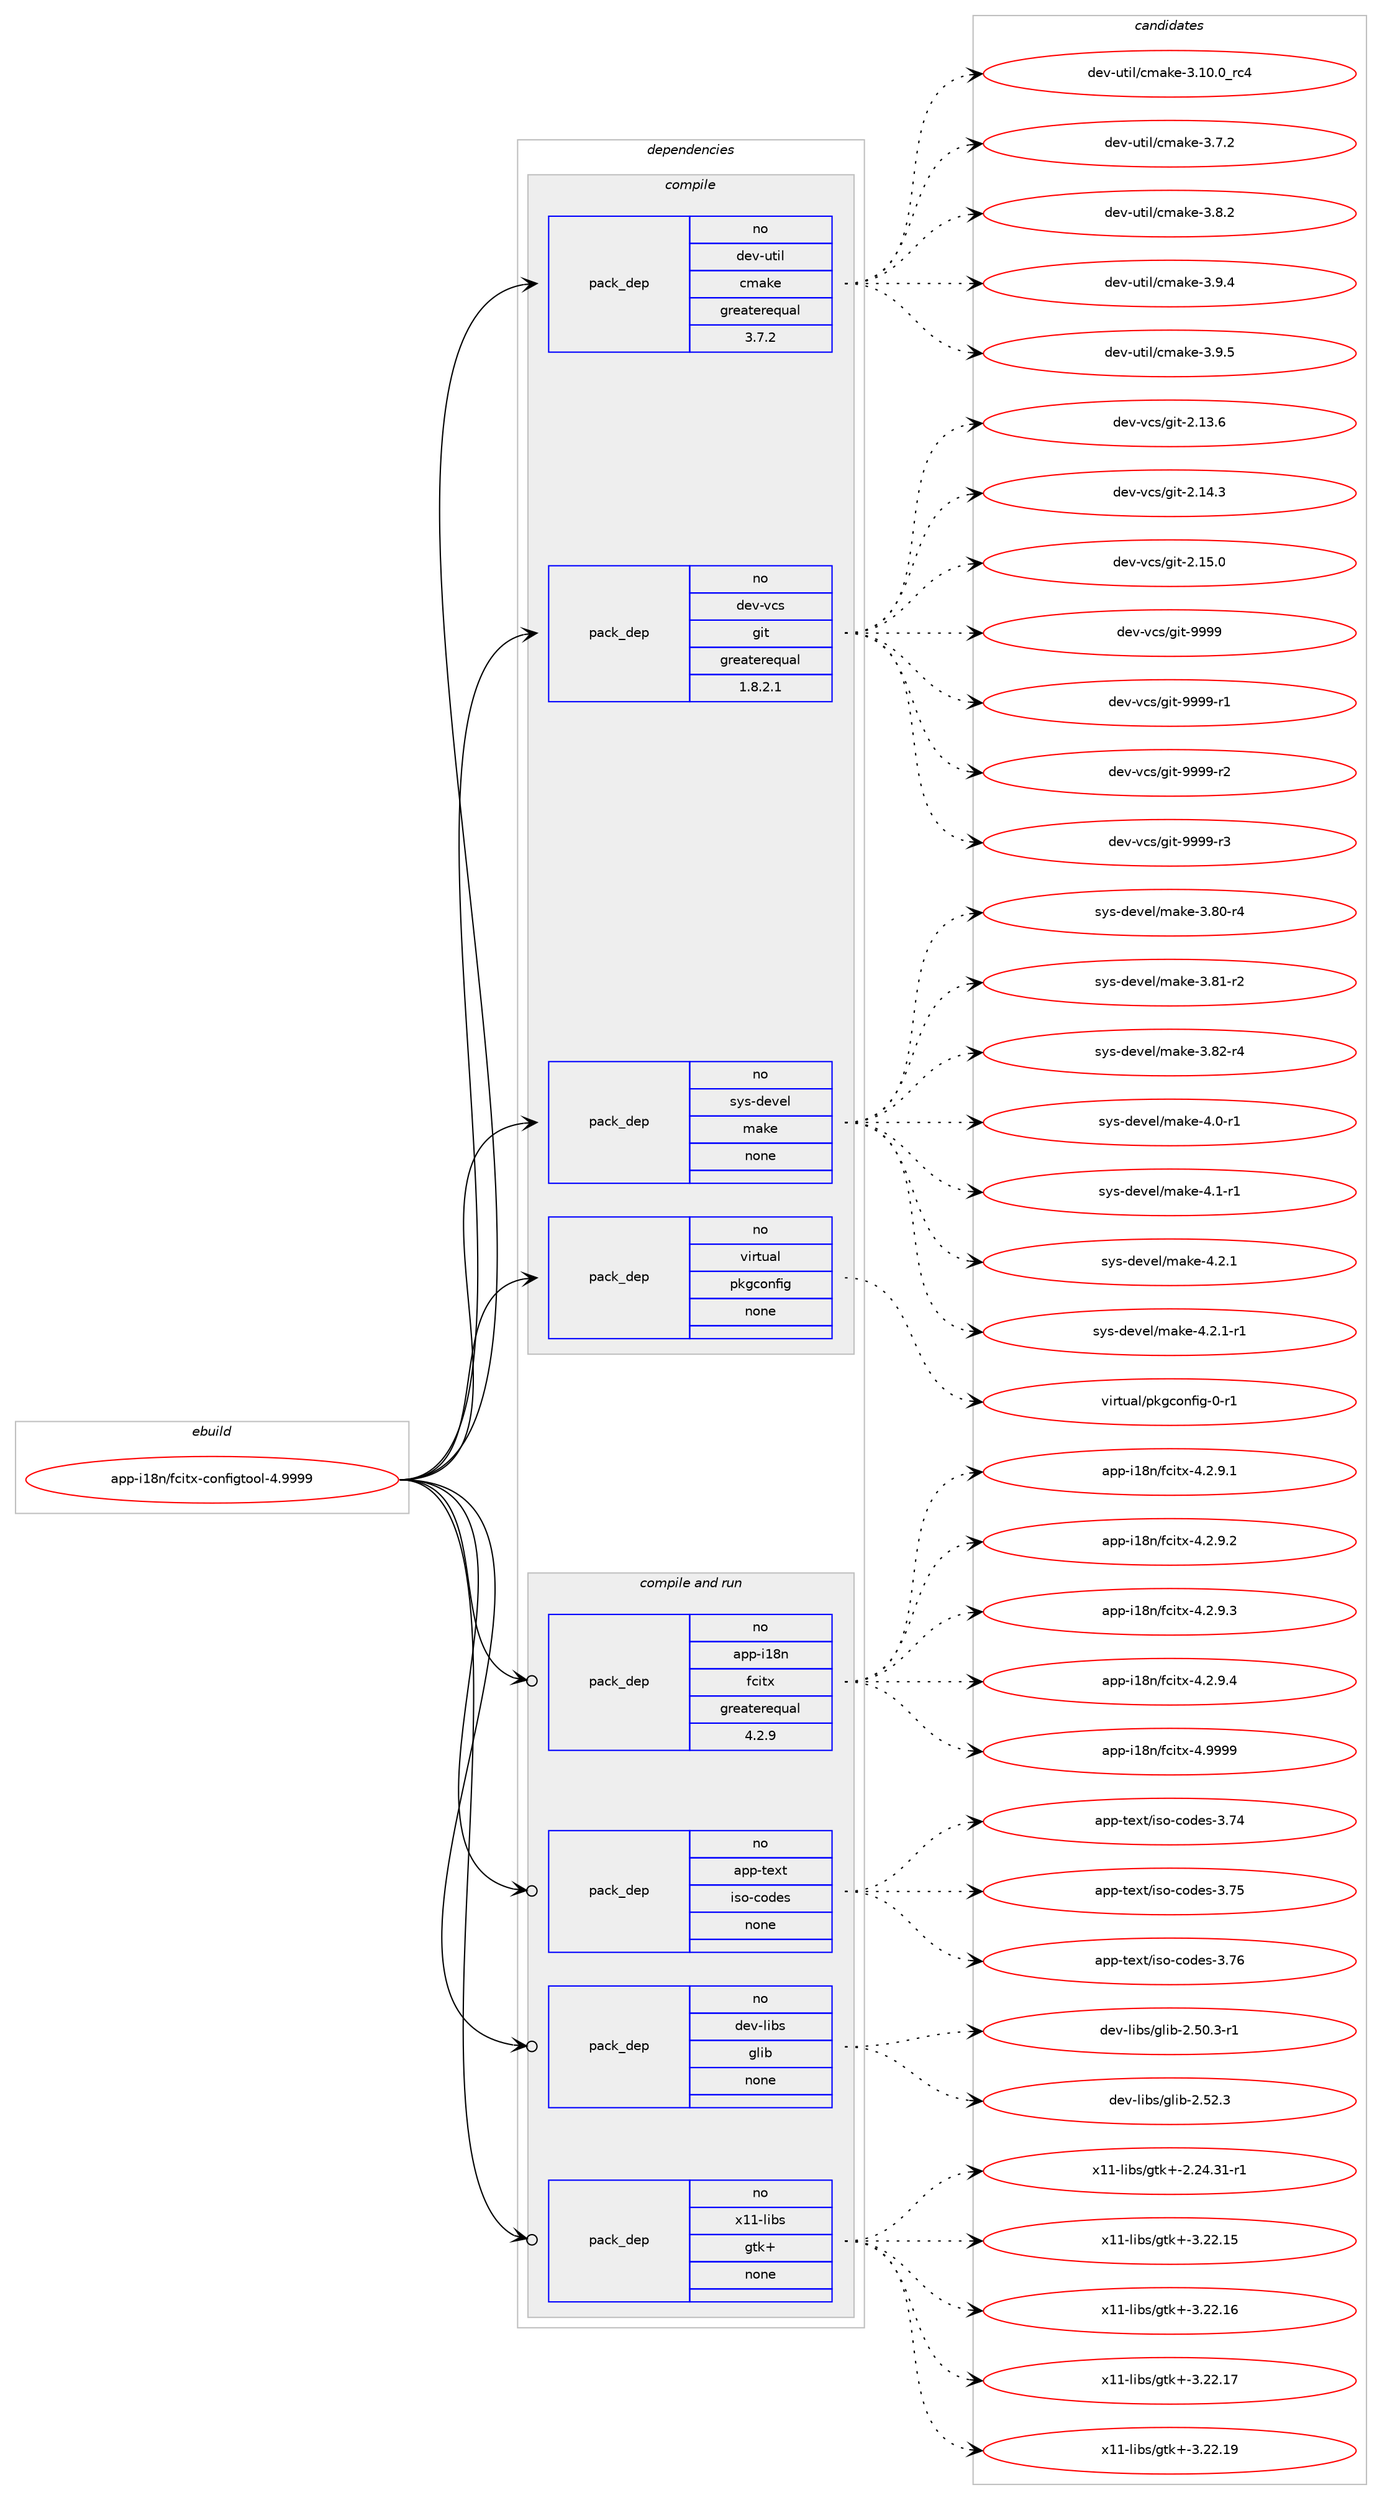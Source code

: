 digraph prolog {

# *************
# Graph options
# *************

newrank=true;
concentrate=true;
compound=true;
graph [rankdir=LR,fontname=Helvetica,fontsize=10,ranksep=1.5];#, ranksep=2.5, nodesep=0.2];
edge  [arrowhead=vee];
node  [fontname=Helvetica,fontsize=10];

# **********
# The ebuild
# **********

subgraph cluster_leftcol {
color=gray;
rank=same;
label=<<i>ebuild</i>>;
id [label="app-i18n/fcitx-configtool-4.9999", color=red, width=4, href="../app-i18n/fcitx-configtool-4.9999.svg"];
}

# ****************
# The dependencies
# ****************

subgraph cluster_midcol {
color=gray;
label=<<i>dependencies</i>>;
subgraph cluster_compile {
fillcolor="#eeeeee";
style=filled;
label=<<i>compile</i>>;
subgraph pack29444 {
dependency41783 [label=<<TABLE BORDER="0" CELLBORDER="1" CELLSPACING="0" CELLPADDING="4" WIDTH="220"><TR><TD ROWSPAN="6" CELLPADDING="30">pack_dep</TD></TR><TR><TD WIDTH="110">no</TD></TR><TR><TD>dev-util</TD></TR><TR><TD>cmake</TD></TR><TR><TD>greaterequal</TD></TR><TR><TD>3.7.2</TD></TR></TABLE>>, shape=none, color=blue];
}
id:e -> dependency41783:w [weight=20,style="solid",arrowhead="vee"];
subgraph pack29445 {
dependency41784 [label=<<TABLE BORDER="0" CELLBORDER="1" CELLSPACING="0" CELLPADDING="4" WIDTH="220"><TR><TD ROWSPAN="6" CELLPADDING="30">pack_dep</TD></TR><TR><TD WIDTH="110">no</TD></TR><TR><TD>dev-vcs</TD></TR><TR><TD>git</TD></TR><TR><TD>greaterequal</TD></TR><TR><TD>1.8.2.1</TD></TR></TABLE>>, shape=none, color=blue];
}
id:e -> dependency41784:w [weight=20,style="solid",arrowhead="vee"];
subgraph pack29446 {
dependency41785 [label=<<TABLE BORDER="0" CELLBORDER="1" CELLSPACING="0" CELLPADDING="4" WIDTH="220"><TR><TD ROWSPAN="6" CELLPADDING="30">pack_dep</TD></TR><TR><TD WIDTH="110">no</TD></TR><TR><TD>sys-devel</TD></TR><TR><TD>make</TD></TR><TR><TD>none</TD></TR><TR><TD></TD></TR></TABLE>>, shape=none, color=blue];
}
id:e -> dependency41785:w [weight=20,style="solid",arrowhead="vee"];
subgraph pack29447 {
dependency41786 [label=<<TABLE BORDER="0" CELLBORDER="1" CELLSPACING="0" CELLPADDING="4" WIDTH="220"><TR><TD ROWSPAN="6" CELLPADDING="30">pack_dep</TD></TR><TR><TD WIDTH="110">no</TD></TR><TR><TD>virtual</TD></TR><TR><TD>pkgconfig</TD></TR><TR><TD>none</TD></TR><TR><TD></TD></TR></TABLE>>, shape=none, color=blue];
}
id:e -> dependency41786:w [weight=20,style="solid",arrowhead="vee"];
}
subgraph cluster_compileandrun {
fillcolor="#eeeeee";
style=filled;
label=<<i>compile and run</i>>;
subgraph pack29448 {
dependency41787 [label=<<TABLE BORDER="0" CELLBORDER="1" CELLSPACING="0" CELLPADDING="4" WIDTH="220"><TR><TD ROWSPAN="6" CELLPADDING="30">pack_dep</TD></TR><TR><TD WIDTH="110">no</TD></TR><TR><TD>app-i18n</TD></TR><TR><TD>fcitx</TD></TR><TR><TD>greaterequal</TD></TR><TR><TD>4.2.9</TD></TR></TABLE>>, shape=none, color=blue];
}
id:e -> dependency41787:w [weight=20,style="solid",arrowhead="odotvee"];
subgraph pack29449 {
dependency41788 [label=<<TABLE BORDER="0" CELLBORDER="1" CELLSPACING="0" CELLPADDING="4" WIDTH="220"><TR><TD ROWSPAN="6" CELLPADDING="30">pack_dep</TD></TR><TR><TD WIDTH="110">no</TD></TR><TR><TD>app-text</TD></TR><TR><TD>iso-codes</TD></TR><TR><TD>none</TD></TR><TR><TD></TD></TR></TABLE>>, shape=none, color=blue];
}
id:e -> dependency41788:w [weight=20,style="solid",arrowhead="odotvee"];
subgraph pack29450 {
dependency41789 [label=<<TABLE BORDER="0" CELLBORDER="1" CELLSPACING="0" CELLPADDING="4" WIDTH="220"><TR><TD ROWSPAN="6" CELLPADDING="30">pack_dep</TD></TR><TR><TD WIDTH="110">no</TD></TR><TR><TD>dev-libs</TD></TR><TR><TD>glib</TD></TR><TR><TD>none</TD></TR><TR><TD></TD></TR></TABLE>>, shape=none, color=blue];
}
id:e -> dependency41789:w [weight=20,style="solid",arrowhead="odotvee"];
subgraph pack29451 {
dependency41790 [label=<<TABLE BORDER="0" CELLBORDER="1" CELLSPACING="0" CELLPADDING="4" WIDTH="220"><TR><TD ROWSPAN="6" CELLPADDING="30">pack_dep</TD></TR><TR><TD WIDTH="110">no</TD></TR><TR><TD>x11-libs</TD></TR><TR><TD>gtk+</TD></TR><TR><TD>none</TD></TR><TR><TD></TD></TR></TABLE>>, shape=none, color=blue];
}
id:e -> dependency41790:w [weight=20,style="solid",arrowhead="odotvee"];
}
subgraph cluster_run {
fillcolor="#eeeeee";
style=filled;
label=<<i>run</i>>;
}
}

# **************
# The candidates
# **************

subgraph cluster_choices {
rank=same;
color=gray;
label=<<i>candidates</i>>;

subgraph choice29444 {
color=black;
nodesep=1;
choice1001011184511711610510847991099710710145514649484648951149952 [label="dev-util/cmake-3.10.0_rc4", color=red, width=4,href="../dev-util/cmake-3.10.0_rc4.svg"];
choice10010111845117116105108479910997107101455146554650 [label="dev-util/cmake-3.7.2", color=red, width=4,href="../dev-util/cmake-3.7.2.svg"];
choice10010111845117116105108479910997107101455146564650 [label="dev-util/cmake-3.8.2", color=red, width=4,href="../dev-util/cmake-3.8.2.svg"];
choice10010111845117116105108479910997107101455146574652 [label="dev-util/cmake-3.9.4", color=red, width=4,href="../dev-util/cmake-3.9.4.svg"];
choice10010111845117116105108479910997107101455146574653 [label="dev-util/cmake-3.9.5", color=red, width=4,href="../dev-util/cmake-3.9.5.svg"];
dependency41783:e -> choice1001011184511711610510847991099710710145514649484648951149952:w [style=dotted,weight="100"];
dependency41783:e -> choice10010111845117116105108479910997107101455146554650:w [style=dotted,weight="100"];
dependency41783:e -> choice10010111845117116105108479910997107101455146564650:w [style=dotted,weight="100"];
dependency41783:e -> choice10010111845117116105108479910997107101455146574652:w [style=dotted,weight="100"];
dependency41783:e -> choice10010111845117116105108479910997107101455146574653:w [style=dotted,weight="100"];
}
subgraph choice29445 {
color=black;
nodesep=1;
choice10010111845118991154710310511645504649514654 [label="dev-vcs/git-2.13.6", color=red, width=4,href="../dev-vcs/git-2.13.6.svg"];
choice10010111845118991154710310511645504649524651 [label="dev-vcs/git-2.14.3", color=red, width=4,href="../dev-vcs/git-2.14.3.svg"];
choice10010111845118991154710310511645504649534648 [label="dev-vcs/git-2.15.0", color=red, width=4,href="../dev-vcs/git-2.15.0.svg"];
choice1001011184511899115471031051164557575757 [label="dev-vcs/git-9999", color=red, width=4,href="../dev-vcs/git-9999.svg"];
choice10010111845118991154710310511645575757574511449 [label="dev-vcs/git-9999-r1", color=red, width=4,href="../dev-vcs/git-9999-r1.svg"];
choice10010111845118991154710310511645575757574511450 [label="dev-vcs/git-9999-r2", color=red, width=4,href="../dev-vcs/git-9999-r2.svg"];
choice10010111845118991154710310511645575757574511451 [label="dev-vcs/git-9999-r3", color=red, width=4,href="../dev-vcs/git-9999-r3.svg"];
dependency41784:e -> choice10010111845118991154710310511645504649514654:w [style=dotted,weight="100"];
dependency41784:e -> choice10010111845118991154710310511645504649524651:w [style=dotted,weight="100"];
dependency41784:e -> choice10010111845118991154710310511645504649534648:w [style=dotted,weight="100"];
dependency41784:e -> choice1001011184511899115471031051164557575757:w [style=dotted,weight="100"];
dependency41784:e -> choice10010111845118991154710310511645575757574511449:w [style=dotted,weight="100"];
dependency41784:e -> choice10010111845118991154710310511645575757574511450:w [style=dotted,weight="100"];
dependency41784:e -> choice10010111845118991154710310511645575757574511451:w [style=dotted,weight="100"];
}
subgraph choice29446 {
color=black;
nodesep=1;
choice11512111545100101118101108471099710710145514656484511452 [label="sys-devel/make-3.80-r4", color=red, width=4,href="../sys-devel/make-3.80-r4.svg"];
choice11512111545100101118101108471099710710145514656494511450 [label="sys-devel/make-3.81-r2", color=red, width=4,href="../sys-devel/make-3.81-r2.svg"];
choice11512111545100101118101108471099710710145514656504511452 [label="sys-devel/make-3.82-r4", color=red, width=4,href="../sys-devel/make-3.82-r4.svg"];
choice115121115451001011181011084710997107101455246484511449 [label="sys-devel/make-4.0-r1", color=red, width=4,href="../sys-devel/make-4.0-r1.svg"];
choice115121115451001011181011084710997107101455246494511449 [label="sys-devel/make-4.1-r1", color=red, width=4,href="../sys-devel/make-4.1-r1.svg"];
choice115121115451001011181011084710997107101455246504649 [label="sys-devel/make-4.2.1", color=red, width=4,href="../sys-devel/make-4.2.1.svg"];
choice1151211154510010111810110847109971071014552465046494511449 [label="sys-devel/make-4.2.1-r1", color=red, width=4,href="../sys-devel/make-4.2.1-r1.svg"];
dependency41785:e -> choice11512111545100101118101108471099710710145514656484511452:w [style=dotted,weight="100"];
dependency41785:e -> choice11512111545100101118101108471099710710145514656494511450:w [style=dotted,weight="100"];
dependency41785:e -> choice11512111545100101118101108471099710710145514656504511452:w [style=dotted,weight="100"];
dependency41785:e -> choice115121115451001011181011084710997107101455246484511449:w [style=dotted,weight="100"];
dependency41785:e -> choice115121115451001011181011084710997107101455246494511449:w [style=dotted,weight="100"];
dependency41785:e -> choice115121115451001011181011084710997107101455246504649:w [style=dotted,weight="100"];
dependency41785:e -> choice1151211154510010111810110847109971071014552465046494511449:w [style=dotted,weight="100"];
}
subgraph choice29447 {
color=black;
nodesep=1;
choice11810511411611797108471121071039911111010210510345484511449 [label="virtual/pkgconfig-0-r1", color=red, width=4,href="../virtual/pkgconfig-0-r1.svg"];
dependency41786:e -> choice11810511411611797108471121071039911111010210510345484511449:w [style=dotted,weight="100"];
}
subgraph choice29448 {
color=black;
nodesep=1;
choice9711211245105495611047102991051161204552465046574649 [label="app-i18n/fcitx-4.2.9.1", color=red, width=4,href="../app-i18n/fcitx-4.2.9.1.svg"];
choice9711211245105495611047102991051161204552465046574650 [label="app-i18n/fcitx-4.2.9.2", color=red, width=4,href="../app-i18n/fcitx-4.2.9.2.svg"];
choice9711211245105495611047102991051161204552465046574651 [label="app-i18n/fcitx-4.2.9.3", color=red, width=4,href="../app-i18n/fcitx-4.2.9.3.svg"];
choice9711211245105495611047102991051161204552465046574652 [label="app-i18n/fcitx-4.2.9.4", color=red, width=4,href="../app-i18n/fcitx-4.2.9.4.svg"];
choice97112112451054956110471029910511612045524657575757 [label="app-i18n/fcitx-4.9999", color=red, width=4,href="../app-i18n/fcitx-4.9999.svg"];
dependency41787:e -> choice9711211245105495611047102991051161204552465046574649:w [style=dotted,weight="100"];
dependency41787:e -> choice9711211245105495611047102991051161204552465046574650:w [style=dotted,weight="100"];
dependency41787:e -> choice9711211245105495611047102991051161204552465046574651:w [style=dotted,weight="100"];
dependency41787:e -> choice9711211245105495611047102991051161204552465046574652:w [style=dotted,weight="100"];
dependency41787:e -> choice97112112451054956110471029910511612045524657575757:w [style=dotted,weight="100"];
}
subgraph choice29449 {
color=black;
nodesep=1;
choice97112112451161011201164710511511145991111001011154551465552 [label="app-text/iso-codes-3.74", color=red, width=4,href="../app-text/iso-codes-3.74.svg"];
choice97112112451161011201164710511511145991111001011154551465553 [label="app-text/iso-codes-3.75", color=red, width=4,href="../app-text/iso-codes-3.75.svg"];
choice97112112451161011201164710511511145991111001011154551465554 [label="app-text/iso-codes-3.76", color=red, width=4,href="../app-text/iso-codes-3.76.svg"];
dependency41788:e -> choice97112112451161011201164710511511145991111001011154551465552:w [style=dotted,weight="100"];
dependency41788:e -> choice97112112451161011201164710511511145991111001011154551465553:w [style=dotted,weight="100"];
dependency41788:e -> choice97112112451161011201164710511511145991111001011154551465554:w [style=dotted,weight="100"];
}
subgraph choice29450 {
color=black;
nodesep=1;
choice10010111845108105981154710310810598455046534846514511449 [label="dev-libs/glib-2.50.3-r1", color=red, width=4,href="../dev-libs/glib-2.50.3-r1.svg"];
choice1001011184510810598115471031081059845504653504651 [label="dev-libs/glib-2.52.3", color=red, width=4,href="../dev-libs/glib-2.52.3.svg"];
dependency41789:e -> choice10010111845108105981154710310810598455046534846514511449:w [style=dotted,weight="100"];
dependency41789:e -> choice1001011184510810598115471031081059845504653504651:w [style=dotted,weight="100"];
}
subgraph choice29451 {
color=black;
nodesep=1;
choice12049494510810598115471031161074345504650524651494511449 [label="x11-libs/gtk+-2.24.31-r1", color=red, width=4,href="../x11-libs/gtk+-2.24.31-r1.svg"];
choice1204949451081059811547103116107434551465050464953 [label="x11-libs/gtk+-3.22.15", color=red, width=4,href="../x11-libs/gtk+-3.22.15.svg"];
choice1204949451081059811547103116107434551465050464954 [label="x11-libs/gtk+-3.22.16", color=red, width=4,href="../x11-libs/gtk+-3.22.16.svg"];
choice1204949451081059811547103116107434551465050464955 [label="x11-libs/gtk+-3.22.17", color=red, width=4,href="../x11-libs/gtk+-3.22.17.svg"];
choice1204949451081059811547103116107434551465050464957 [label="x11-libs/gtk+-3.22.19", color=red, width=4,href="../x11-libs/gtk+-3.22.19.svg"];
dependency41790:e -> choice12049494510810598115471031161074345504650524651494511449:w [style=dotted,weight="100"];
dependency41790:e -> choice1204949451081059811547103116107434551465050464953:w [style=dotted,weight="100"];
dependency41790:e -> choice1204949451081059811547103116107434551465050464954:w [style=dotted,weight="100"];
dependency41790:e -> choice1204949451081059811547103116107434551465050464955:w [style=dotted,weight="100"];
dependency41790:e -> choice1204949451081059811547103116107434551465050464957:w [style=dotted,weight="100"];
}
}

}
